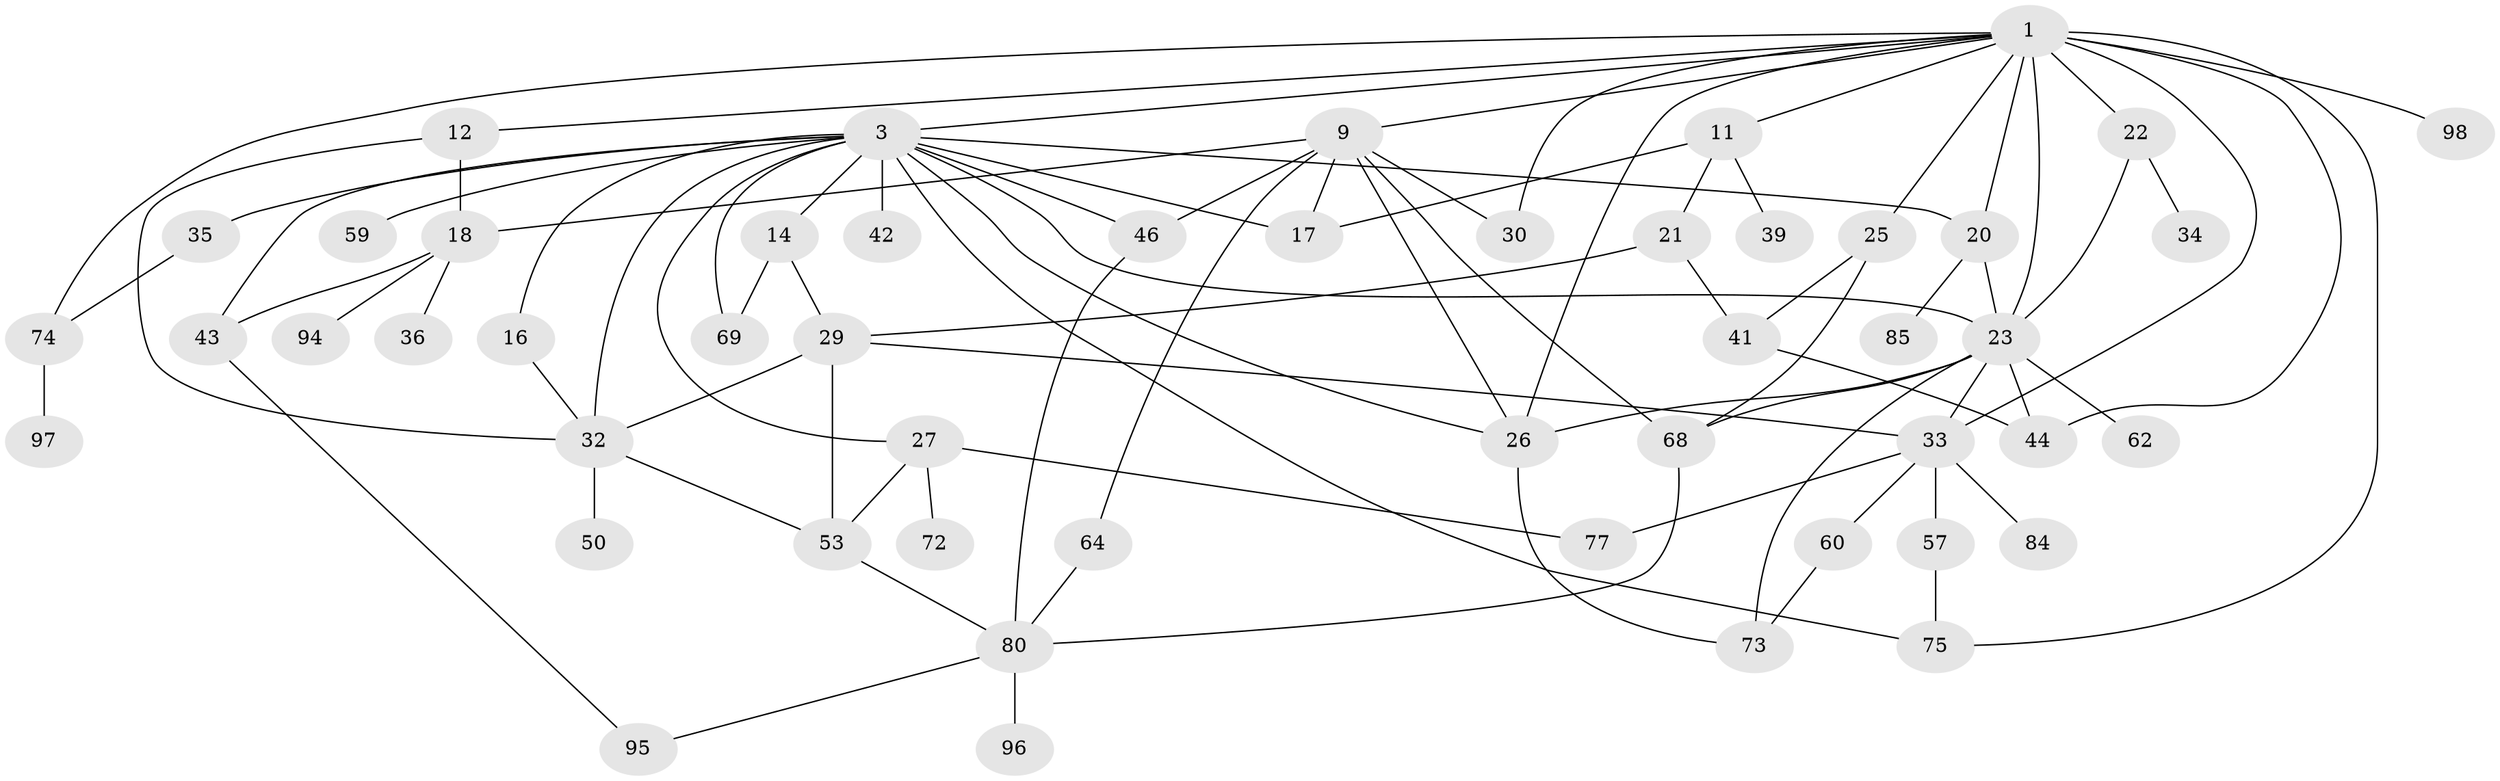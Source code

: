 // original degree distribution, {3: 0.23529411764705882, 11: 0.00980392156862745, 7: 0.029411764705882353, 4: 0.1568627450980392, 6: 0.0392156862745098, 5: 0.049019607843137254, 2: 0.2549019607843137, 1: 0.22549019607843138}
// Generated by graph-tools (version 1.1) at 2025/17/03/04/25 18:17:12]
// undirected, 51 vertices, 87 edges
graph export_dot {
graph [start="1"]
  node [color=gray90,style=filled];
  1 [super="+2"];
  3 [super="+7+13+5"];
  9 [super="+10"];
  11;
  12 [super="+65"];
  14;
  16 [super="+55"];
  17;
  18 [super="+86"];
  20 [super="+78+28"];
  21;
  22;
  23 [super="+63+48+79+88+24"];
  25 [super="+90"];
  26 [super="+61"];
  27 [super="+71"];
  29 [super="+52+31"];
  30;
  32 [super="+92"];
  33 [super="+47+83"];
  34;
  35;
  36;
  39;
  41 [super="+49"];
  42;
  43;
  44;
  46 [super="+56"];
  50;
  53;
  57;
  59;
  60;
  62;
  64;
  68;
  69;
  72 [super="+76"];
  73 [super="+82"];
  74 [super="+93+87"];
  75;
  77 [super="+100"];
  80 [super="+91"];
  84;
  85;
  94;
  95;
  96;
  97;
  98;
  1 -- 33;
  1 -- 44 [weight=2];
  1 -- 3;
  1 -- 9;
  1 -- 74;
  1 -- 75;
  1 -- 11;
  1 -- 12;
  1 -- 20;
  1 -- 22;
  1 -- 23 [weight=3];
  1 -- 25;
  1 -- 26;
  1 -- 30;
  1 -- 98;
  3 -- 14;
  3 -- 27;
  3 -- 42;
  3 -- 43;
  3 -- 20 [weight=2];
  3 -- 26;
  3 -- 32;
  3 -- 16;
  3 -- 35;
  3 -- 69;
  3 -- 75;
  3 -- 46;
  3 -- 17;
  3 -- 59;
  3 -- 23;
  9 -- 46;
  9 -- 26;
  9 -- 64;
  9 -- 17;
  9 -- 68;
  9 -- 30;
  9 -- 18;
  11 -- 21;
  11 -- 39;
  11 -- 17;
  12 -- 18;
  12 -- 32;
  14 -- 29;
  14 -- 69;
  16 -- 32;
  18 -- 36;
  18 -- 43;
  18 -- 94;
  20 -- 85;
  20 -- 23 [weight=3];
  21 -- 29;
  21 -- 41;
  22 -- 34;
  22 -- 23;
  23 -- 62;
  23 -- 33;
  23 -- 68;
  23 -- 73;
  23 -- 44;
  23 -- 26;
  25 -- 41;
  25 -- 68;
  26 -- 73;
  27 -- 72;
  27 -- 77;
  27 -- 53;
  29 -- 33;
  29 -- 32;
  29 -- 53;
  32 -- 50;
  32 -- 53;
  33 -- 84 [weight=2];
  33 -- 57;
  33 -- 60;
  33 -- 77;
  35 -- 74;
  41 -- 44;
  43 -- 95;
  46 -- 80;
  53 -- 80;
  57 -- 75;
  60 -- 73;
  64 -- 80;
  68 -- 80;
  74 -- 97;
  80 -- 96;
  80 -- 95;
}
